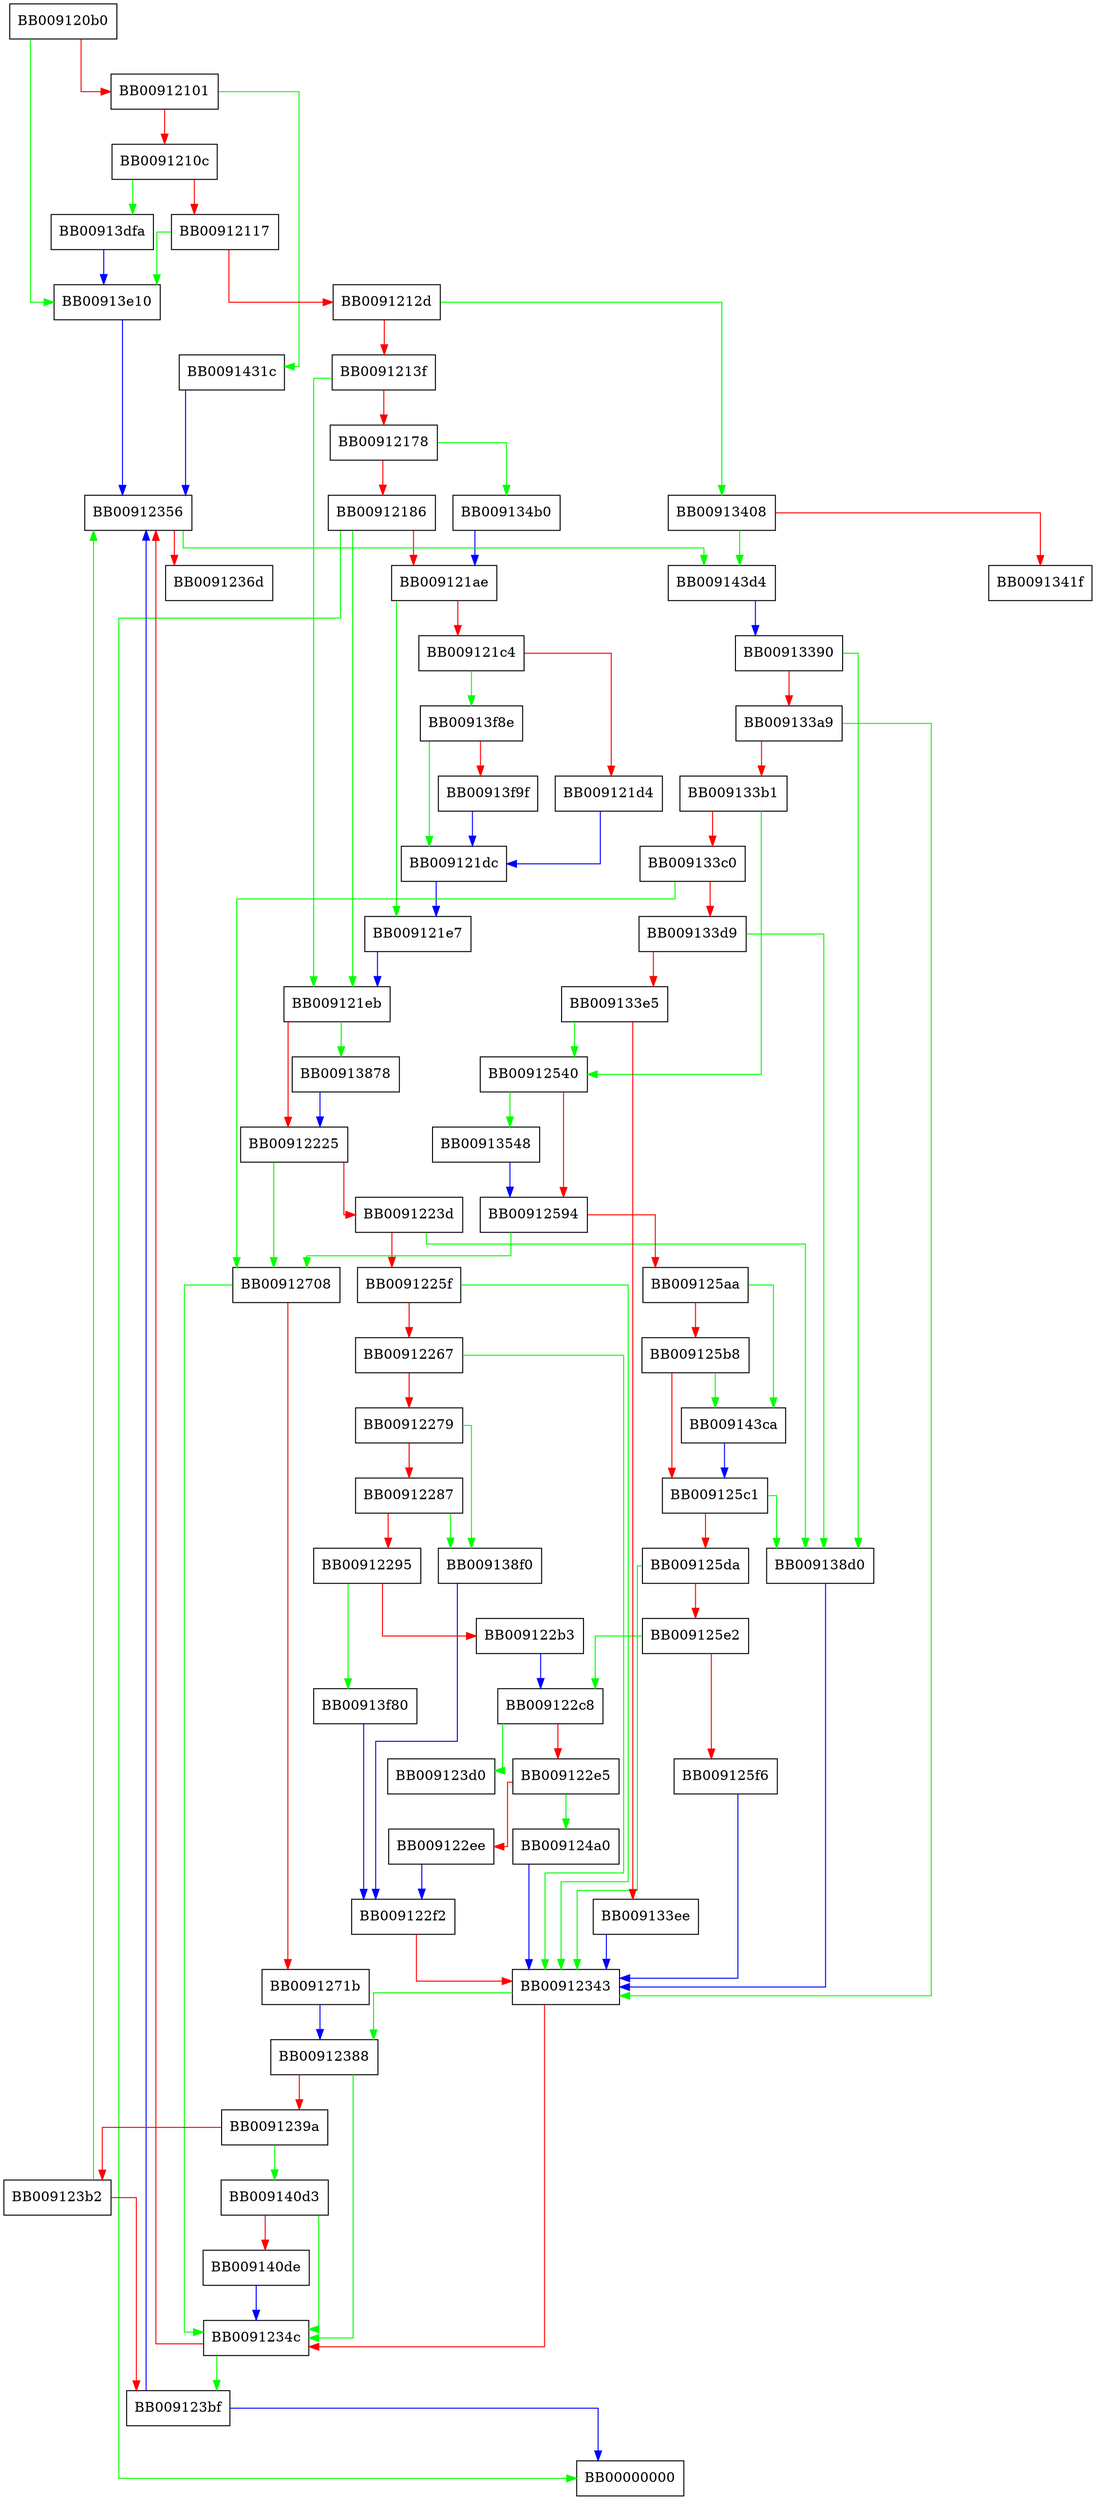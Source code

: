 digraph __vfwprintf_internal {
  node [shape="box"];
  graph [splines=ortho];
  BB009120b0 -> BB00913e10 [color="green"];
  BB009120b0 -> BB00912101 [color="red"];
  BB00912101 -> BB0091431c [color="green"];
  BB00912101 -> BB0091210c [color="red"];
  BB0091210c -> BB00913dfa [color="green"];
  BB0091210c -> BB00912117 [color="red"];
  BB00912117 -> BB00913e10 [color="green"];
  BB00912117 -> BB0091212d [color="red"];
  BB0091212d -> BB00913408 [color="green"];
  BB0091212d -> BB0091213f [color="red"];
  BB0091213f -> BB009121eb [color="green"];
  BB0091213f -> BB00912178 [color="red"];
  BB00912178 -> BB009134b0 [color="green"];
  BB00912178 -> BB00912186 [color="red"];
  BB00912186 -> BB00000000 [color="green"];
  BB00912186 -> BB009121eb [color="green"];
  BB00912186 -> BB009121ae [color="red"];
  BB009121ae -> BB009121e7 [color="green"];
  BB009121ae -> BB009121c4 [color="red"];
  BB009121c4 -> BB00913f8e [color="green"];
  BB009121c4 -> BB009121d4 [color="red"];
  BB009121d4 -> BB009121dc [color="blue"];
  BB009121dc -> BB009121e7 [color="blue"];
  BB009121e7 -> BB009121eb [color="blue"];
  BB009121eb -> BB00913878 [color="green"];
  BB009121eb -> BB00912225 [color="red"];
  BB00912225 -> BB00912708 [color="green"];
  BB00912225 -> BB0091223d [color="red"];
  BB0091223d -> BB009138d0 [color="green"];
  BB0091223d -> BB0091225f [color="red"];
  BB0091225f -> BB00912343 [color="green"];
  BB0091225f -> BB00912267 [color="red"];
  BB00912267 -> BB00912343 [color="green"];
  BB00912267 -> BB00912279 [color="red"];
  BB00912279 -> BB009138f0 [color="green"];
  BB00912279 -> BB00912287 [color="red"];
  BB00912287 -> BB009138f0 [color="green"];
  BB00912287 -> BB00912295 [color="red"];
  BB00912295 -> BB00913f80 [color="green"];
  BB00912295 -> BB009122b3 [color="red"];
  BB009122b3 -> BB009122c8 [color="blue"];
  BB009122c8 -> BB009123d0 [color="green"];
  BB009122c8 -> BB009122e5 [color="red"];
  BB009122e5 -> BB009124a0 [color="green"];
  BB009122e5 -> BB009122ee [color="red"];
  BB009122ee -> BB009122f2 [color="blue"];
  BB009122f2 -> BB00912343 [color="red"];
  BB00912343 -> BB00912388 [color="green"];
  BB00912343 -> BB0091234c [color="red"];
  BB0091234c -> BB009123bf [color="green"];
  BB0091234c -> BB00912356 [color="red"];
  BB00912356 -> BB009143d4 [color="green"];
  BB00912356 -> BB0091236d [color="red"];
  BB00912388 -> BB0091234c [color="green"];
  BB00912388 -> BB0091239a [color="red"];
  BB0091239a -> BB009140d3 [color="green"];
  BB0091239a -> BB009123b2 [color="red"];
  BB009123b2 -> BB00912356 [color="green"];
  BB009123b2 -> BB009123bf [color="red"];
  BB009123bf -> BB00000000 [color="blue"];
  BB009123bf -> BB00912356 [color="blue"];
  BB009124a0 -> BB00912343 [color="blue"];
  BB00912540 -> BB00913548 [color="green"];
  BB00912540 -> BB00912594 [color="red"];
  BB00912594 -> BB00912708 [color="green"];
  BB00912594 -> BB009125aa [color="red"];
  BB009125aa -> BB009143ca [color="green"];
  BB009125aa -> BB009125b8 [color="red"];
  BB009125b8 -> BB009143ca [color="green"];
  BB009125b8 -> BB009125c1 [color="red"];
  BB009125c1 -> BB009138d0 [color="green"];
  BB009125c1 -> BB009125da [color="red"];
  BB009125da -> BB00912343 [color="green"];
  BB009125da -> BB009125e2 [color="red"];
  BB009125e2 -> BB009122c8 [color="green"];
  BB009125e2 -> BB009125f6 [color="red"];
  BB009125f6 -> BB00912343 [color="blue"];
  BB00912708 -> BB0091234c [color="green"];
  BB00912708 -> BB0091271b [color="red"];
  BB0091271b -> BB00912388 [color="blue"];
  BB00913390 -> BB009138d0 [color="green"];
  BB00913390 -> BB009133a9 [color="red"];
  BB009133a9 -> BB00912343 [color="green"];
  BB009133a9 -> BB009133b1 [color="red"];
  BB009133b1 -> BB00912540 [color="green"];
  BB009133b1 -> BB009133c0 [color="red"];
  BB009133c0 -> BB00912708 [color="green"];
  BB009133c0 -> BB009133d9 [color="red"];
  BB009133d9 -> BB009138d0 [color="green"];
  BB009133d9 -> BB009133e5 [color="red"];
  BB009133e5 -> BB00912540 [color="green"];
  BB009133e5 -> BB009133ee [color="red"];
  BB009133ee -> BB00912343 [color="blue"];
  BB00913408 -> BB009143d4 [color="green"];
  BB00913408 -> BB0091341f [color="red"];
  BB009134b0 -> BB009121ae [color="blue"];
  BB00913548 -> BB00912594 [color="blue"];
  BB00913878 -> BB00912225 [color="blue"];
  BB009138d0 -> BB00912343 [color="blue"];
  BB009138f0 -> BB009122f2 [color="blue"];
  BB00913dfa -> BB00913e10 [color="blue"];
  BB00913e10 -> BB00912356 [color="blue"];
  BB00913f80 -> BB009122f2 [color="blue"];
  BB00913f8e -> BB009121dc [color="green"];
  BB00913f8e -> BB00913f9f [color="red"];
  BB00913f9f -> BB009121dc [color="blue"];
  BB009140d3 -> BB0091234c [color="green"];
  BB009140d3 -> BB009140de [color="red"];
  BB009140de -> BB0091234c [color="blue"];
  BB0091431c -> BB00912356 [color="blue"];
  BB009143ca -> BB009125c1 [color="blue"];
  BB009143d4 -> BB00913390 [color="blue"];
}